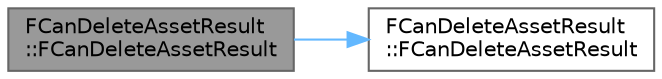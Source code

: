 digraph "FCanDeleteAssetResult::FCanDeleteAssetResult"
{
 // INTERACTIVE_SVG=YES
 // LATEX_PDF_SIZE
  bgcolor="transparent";
  edge [fontname=Helvetica,fontsize=10,labelfontname=Helvetica,labelfontsize=10];
  node [fontname=Helvetica,fontsize=10,shape=box,height=0.2,width=0.4];
  rankdir="LR";
  Node1 [id="Node000001",label="FCanDeleteAssetResult\l::FCanDeleteAssetResult",height=0.2,width=0.4,color="gray40", fillcolor="grey60", style="filled", fontcolor="black",tooltip=" "];
  Node1 -> Node2 [id="edge1_Node000001_Node000002",color="steelblue1",style="solid",tooltip=" "];
  Node2 [id="Node000002",label="FCanDeleteAssetResult\l::FCanDeleteAssetResult",height=0.2,width=0.4,color="grey40", fillcolor="white", style="filled",URL="$d7/d8e/structFCanDeleteAssetResult.html#af727de24cb780f17eb49d83d4e7bb4e8",tooltip=" "];
}
